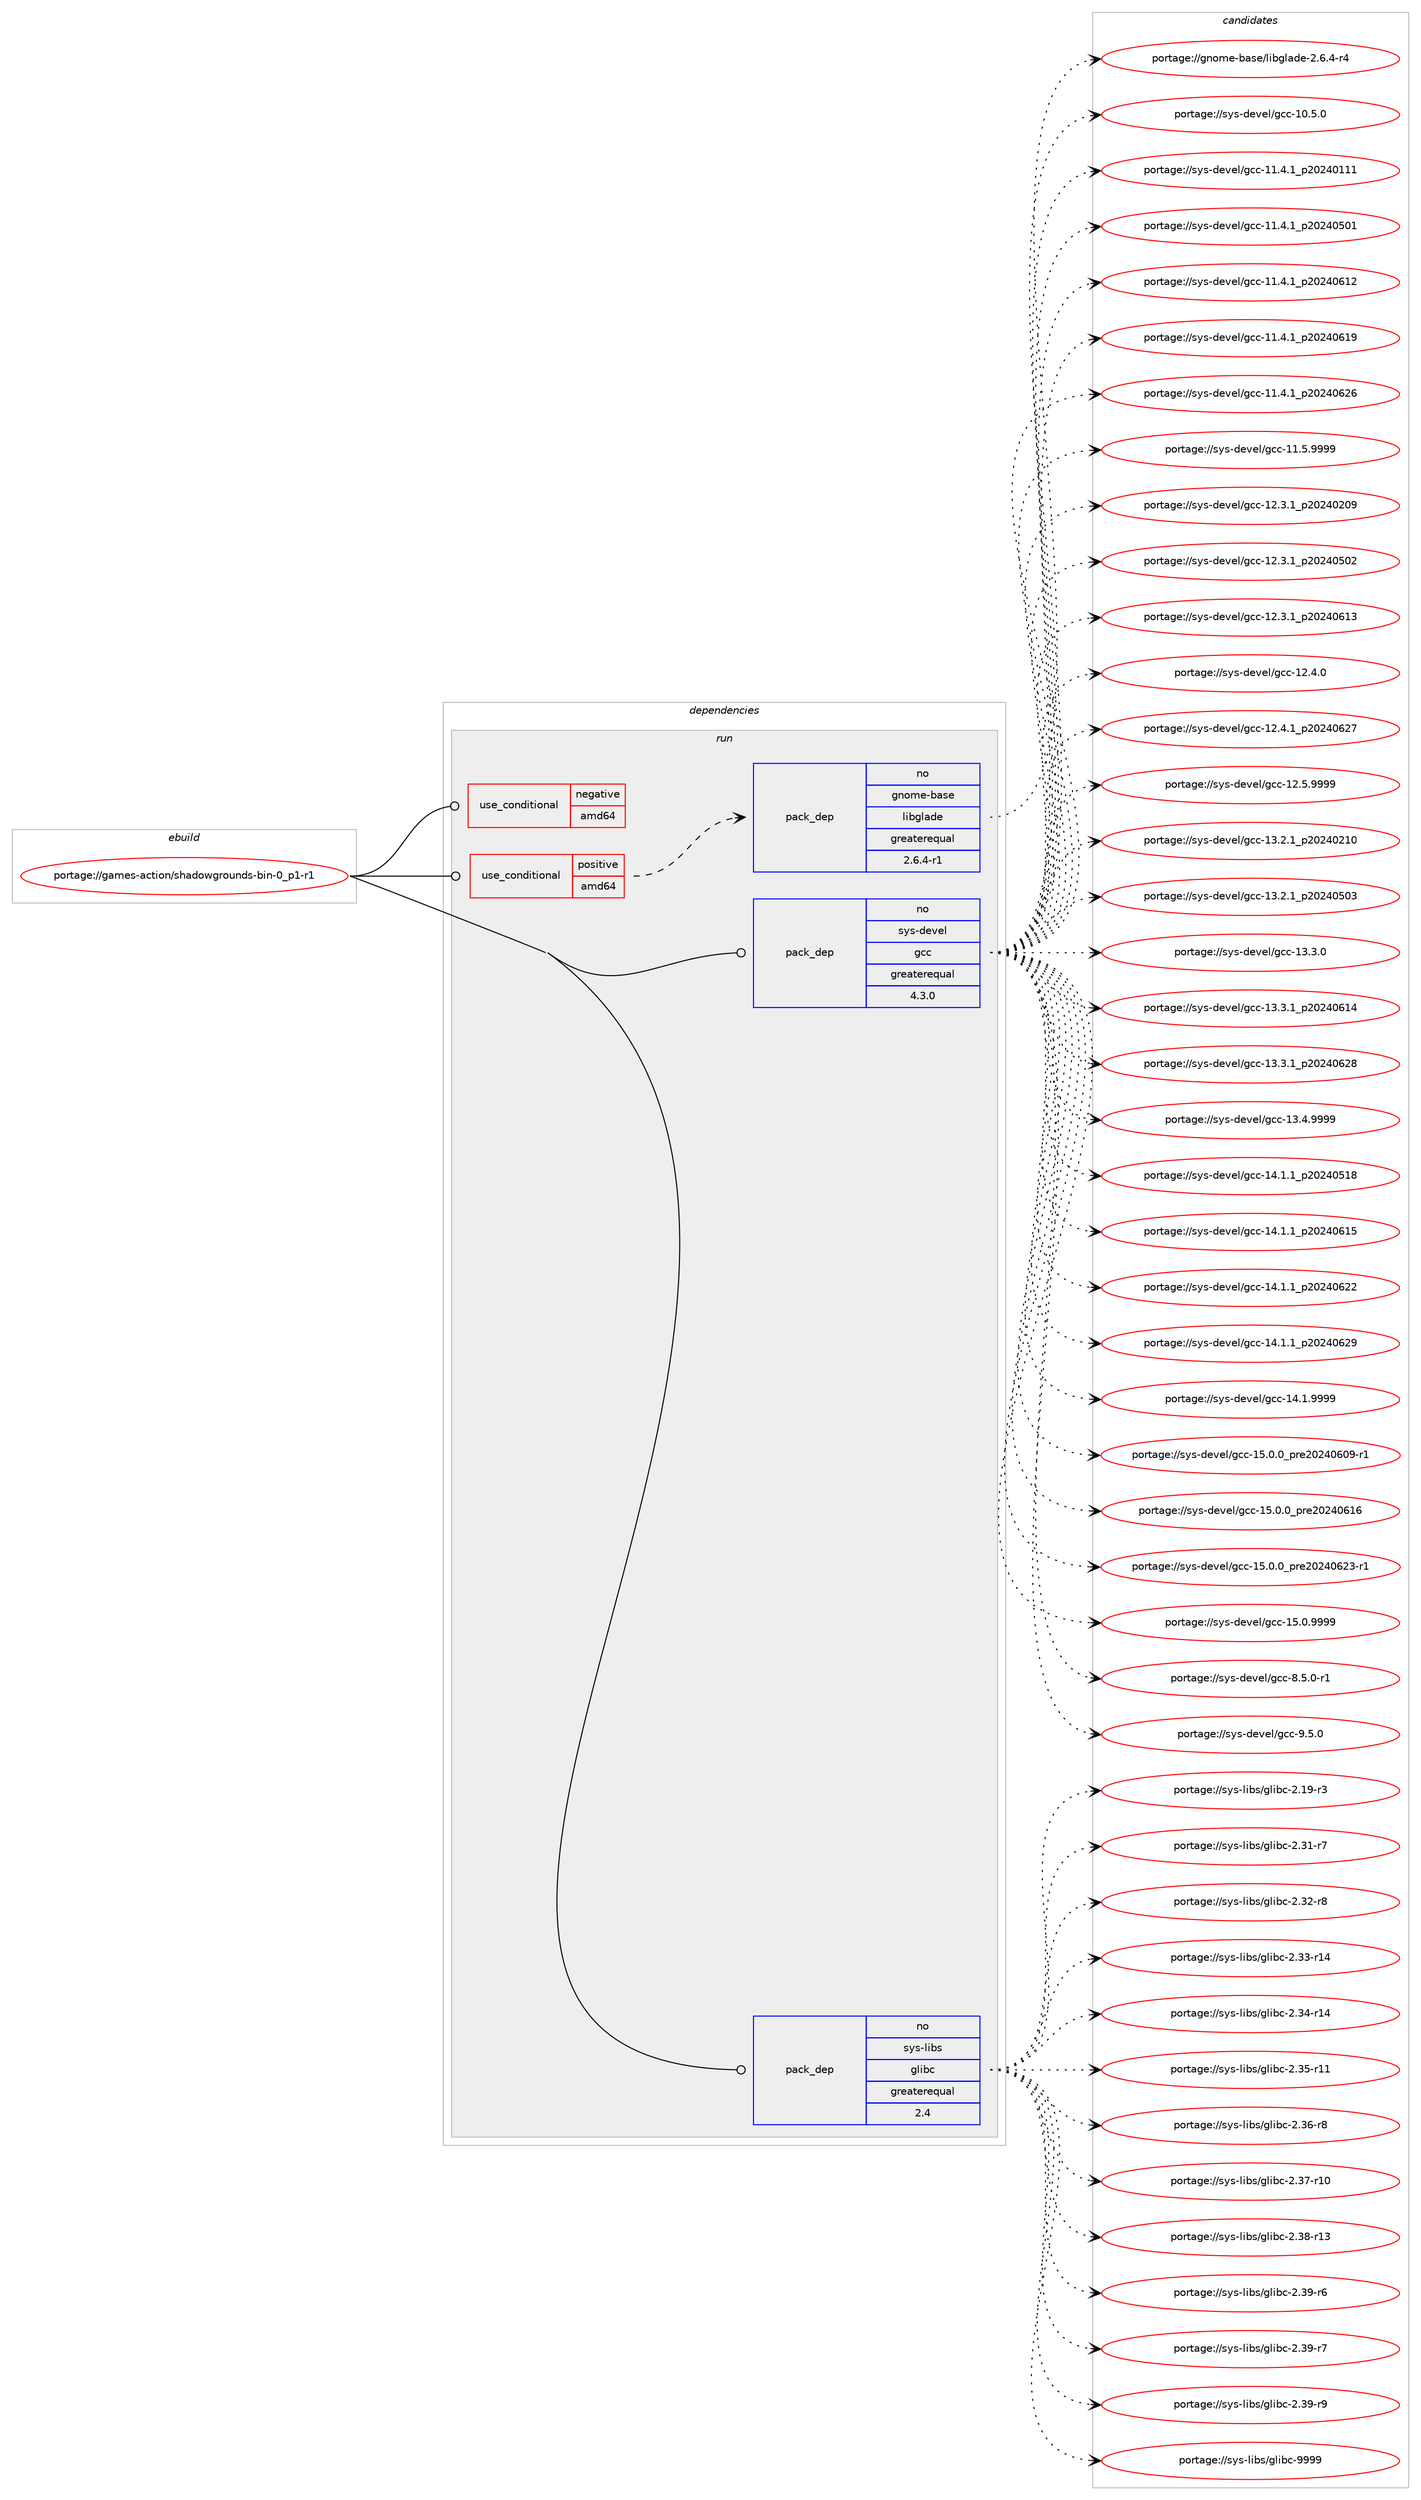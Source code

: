 digraph prolog {

# *************
# Graph options
# *************

newrank=true;
concentrate=true;
compound=true;
graph [rankdir=LR,fontname=Helvetica,fontsize=10,ranksep=1.5];#, ranksep=2.5, nodesep=0.2];
edge  [arrowhead=vee];
node  [fontname=Helvetica,fontsize=10];

# **********
# The ebuild
# **********

subgraph cluster_leftcol {
color=gray;
rank=same;
label=<<i>ebuild</i>>;
id [label="portage://games-action/shadowgrounds-bin-0_p1-r1", color=red, width=4, href="../games-action/shadowgrounds-bin-0_p1-r1.svg"];
}

# ****************
# The dependencies
# ****************

subgraph cluster_midcol {
color=gray;
label=<<i>dependencies</i>>;
subgraph cluster_compile {
fillcolor="#eeeeee";
style=filled;
label=<<i>compile</i>>;
}
subgraph cluster_compileandrun {
fillcolor="#eeeeee";
style=filled;
label=<<i>compile and run</i>>;
}
subgraph cluster_run {
fillcolor="#eeeeee";
style=filled;
label=<<i>run</i>>;
subgraph cond61394 {
dependency114094 [label=<<TABLE BORDER="0" CELLBORDER="1" CELLSPACING="0" CELLPADDING="4"><TR><TD ROWSPAN="3" CELLPADDING="10">use_conditional</TD></TR><TR><TD>negative</TD></TR><TR><TD>amd64</TD></TR></TABLE>>, shape=none, color=red];
# *** BEGIN UNKNOWN DEPENDENCY TYPE (TODO) ***
# dependency114094 -> package_dependency(portage://games-action/shadowgrounds-bin-0_p1-r1,run,no,gnome-base,libglade,none,[,,],[],[])
# *** END UNKNOWN DEPENDENCY TYPE (TODO) ***

# *** BEGIN UNKNOWN DEPENDENCY TYPE (TODO) ***
# dependency114094 -> package_dependency(portage://games-action/shadowgrounds-bin-0_p1-r1,run,no,sys-libs,zlib,none,[,,],[],[])
# *** END UNKNOWN DEPENDENCY TYPE (TODO) ***

}
id:e -> dependency114094:w [weight=20,style="solid",arrowhead="odot"];
subgraph cond61395 {
dependency114095 [label=<<TABLE BORDER="0" CELLBORDER="1" CELLSPACING="0" CELLPADDING="4"><TR><TD ROWSPAN="3" CELLPADDING="10">use_conditional</TD></TR><TR><TD>positive</TD></TR><TR><TD>amd64</TD></TR></TABLE>>, shape=none, color=red];
subgraph pack51242 {
dependency114096 [label=<<TABLE BORDER="0" CELLBORDER="1" CELLSPACING="0" CELLPADDING="4" WIDTH="220"><TR><TD ROWSPAN="6" CELLPADDING="30">pack_dep</TD></TR><TR><TD WIDTH="110">no</TD></TR><TR><TD>gnome-base</TD></TR><TR><TD>libglade</TD></TR><TR><TD>greaterequal</TD></TR><TR><TD>2.6.4-r1</TD></TR></TABLE>>, shape=none, color=blue];
}
dependency114095:e -> dependency114096:w [weight=20,style="dashed",arrowhead="vee"];
# *** BEGIN UNKNOWN DEPENDENCY TYPE (TODO) ***
# dependency114095 -> package_dependency(portage://games-action/shadowgrounds-bin-0_p1-r1,run,no,sys-libs,zlib,none,[,,],[],[use(enable(abi_x86_32),negative)])
# *** END UNKNOWN DEPENDENCY TYPE (TODO) ***

}
id:e -> dependency114095:w [weight=20,style="solid",arrowhead="odot"];
subgraph pack51243 {
dependency114097 [label=<<TABLE BORDER="0" CELLBORDER="1" CELLSPACING="0" CELLPADDING="4" WIDTH="220"><TR><TD ROWSPAN="6" CELLPADDING="30">pack_dep</TD></TR><TR><TD WIDTH="110">no</TD></TR><TR><TD>sys-devel</TD></TR><TR><TD>gcc</TD></TR><TR><TD>greaterequal</TD></TR><TR><TD>4.3.0</TD></TR></TABLE>>, shape=none, color=blue];
}
id:e -> dependency114097:w [weight=20,style="solid",arrowhead="odot"];
subgraph pack51244 {
dependency114098 [label=<<TABLE BORDER="0" CELLBORDER="1" CELLSPACING="0" CELLPADDING="4" WIDTH="220"><TR><TD ROWSPAN="6" CELLPADDING="30">pack_dep</TD></TR><TR><TD WIDTH="110">no</TD></TR><TR><TD>sys-libs</TD></TR><TR><TD>glibc</TD></TR><TR><TD>greaterequal</TD></TR><TR><TD>2.4</TD></TR></TABLE>>, shape=none, color=blue];
}
id:e -> dependency114098:w [weight=20,style="solid",arrowhead="odot"];
}
}

# **************
# The candidates
# **************

subgraph cluster_choices {
rank=same;
color=gray;
label=<<i>candidates</i>>;

subgraph choice51242 {
color=black;
nodesep=1;
choice1031101111091014598971151014710810598103108971001014550465446524511452 [label="portage://gnome-base/libglade-2.6.4-r4", color=red, width=4,href="../gnome-base/libglade-2.6.4-r4.svg"];
dependency114096:e -> choice1031101111091014598971151014710810598103108971001014550465446524511452:w [style=dotted,weight="100"];
}
subgraph choice51243 {
color=black;
nodesep=1;
choice1151211154510010111810110847103999945494846534648 [label="portage://sys-devel/gcc-10.5.0", color=red, width=4,href="../sys-devel/gcc-10.5.0.svg"];
choice1151211154510010111810110847103999945494946524649951125048505248494949 [label="portage://sys-devel/gcc-11.4.1_p20240111", color=red, width=4,href="../sys-devel/gcc-11.4.1_p20240111.svg"];
choice1151211154510010111810110847103999945494946524649951125048505248534849 [label="portage://sys-devel/gcc-11.4.1_p20240501", color=red, width=4,href="../sys-devel/gcc-11.4.1_p20240501.svg"];
choice1151211154510010111810110847103999945494946524649951125048505248544950 [label="portage://sys-devel/gcc-11.4.1_p20240612", color=red, width=4,href="../sys-devel/gcc-11.4.1_p20240612.svg"];
choice1151211154510010111810110847103999945494946524649951125048505248544957 [label="portage://sys-devel/gcc-11.4.1_p20240619", color=red, width=4,href="../sys-devel/gcc-11.4.1_p20240619.svg"];
choice1151211154510010111810110847103999945494946524649951125048505248545054 [label="portage://sys-devel/gcc-11.4.1_p20240626", color=red, width=4,href="../sys-devel/gcc-11.4.1_p20240626.svg"];
choice1151211154510010111810110847103999945494946534657575757 [label="portage://sys-devel/gcc-11.5.9999", color=red, width=4,href="../sys-devel/gcc-11.5.9999.svg"];
choice1151211154510010111810110847103999945495046514649951125048505248504857 [label="portage://sys-devel/gcc-12.3.1_p20240209", color=red, width=4,href="../sys-devel/gcc-12.3.1_p20240209.svg"];
choice1151211154510010111810110847103999945495046514649951125048505248534850 [label="portage://sys-devel/gcc-12.3.1_p20240502", color=red, width=4,href="../sys-devel/gcc-12.3.1_p20240502.svg"];
choice1151211154510010111810110847103999945495046514649951125048505248544951 [label="portage://sys-devel/gcc-12.3.1_p20240613", color=red, width=4,href="../sys-devel/gcc-12.3.1_p20240613.svg"];
choice1151211154510010111810110847103999945495046524648 [label="portage://sys-devel/gcc-12.4.0", color=red, width=4,href="../sys-devel/gcc-12.4.0.svg"];
choice1151211154510010111810110847103999945495046524649951125048505248545055 [label="portage://sys-devel/gcc-12.4.1_p20240627", color=red, width=4,href="../sys-devel/gcc-12.4.1_p20240627.svg"];
choice1151211154510010111810110847103999945495046534657575757 [label="portage://sys-devel/gcc-12.5.9999", color=red, width=4,href="../sys-devel/gcc-12.5.9999.svg"];
choice1151211154510010111810110847103999945495146504649951125048505248504948 [label="portage://sys-devel/gcc-13.2.1_p20240210", color=red, width=4,href="../sys-devel/gcc-13.2.1_p20240210.svg"];
choice1151211154510010111810110847103999945495146504649951125048505248534851 [label="portage://sys-devel/gcc-13.2.1_p20240503", color=red, width=4,href="../sys-devel/gcc-13.2.1_p20240503.svg"];
choice1151211154510010111810110847103999945495146514648 [label="portage://sys-devel/gcc-13.3.0", color=red, width=4,href="../sys-devel/gcc-13.3.0.svg"];
choice1151211154510010111810110847103999945495146514649951125048505248544952 [label="portage://sys-devel/gcc-13.3.1_p20240614", color=red, width=4,href="../sys-devel/gcc-13.3.1_p20240614.svg"];
choice1151211154510010111810110847103999945495146514649951125048505248545056 [label="portage://sys-devel/gcc-13.3.1_p20240628", color=red, width=4,href="../sys-devel/gcc-13.3.1_p20240628.svg"];
choice1151211154510010111810110847103999945495146524657575757 [label="portage://sys-devel/gcc-13.4.9999", color=red, width=4,href="../sys-devel/gcc-13.4.9999.svg"];
choice1151211154510010111810110847103999945495246494649951125048505248534956 [label="portage://sys-devel/gcc-14.1.1_p20240518", color=red, width=4,href="../sys-devel/gcc-14.1.1_p20240518.svg"];
choice1151211154510010111810110847103999945495246494649951125048505248544953 [label="portage://sys-devel/gcc-14.1.1_p20240615", color=red, width=4,href="../sys-devel/gcc-14.1.1_p20240615.svg"];
choice1151211154510010111810110847103999945495246494649951125048505248545050 [label="portage://sys-devel/gcc-14.1.1_p20240622", color=red, width=4,href="../sys-devel/gcc-14.1.1_p20240622.svg"];
choice1151211154510010111810110847103999945495246494649951125048505248545057 [label="portage://sys-devel/gcc-14.1.1_p20240629", color=red, width=4,href="../sys-devel/gcc-14.1.1_p20240629.svg"];
choice1151211154510010111810110847103999945495246494657575757 [label="portage://sys-devel/gcc-14.1.9999", color=red, width=4,href="../sys-devel/gcc-14.1.9999.svg"];
choice11512111545100101118101108471039999454953464846489511211410150485052485448574511449 [label="portage://sys-devel/gcc-15.0.0_pre20240609-r1", color=red, width=4,href="../sys-devel/gcc-15.0.0_pre20240609-r1.svg"];
choice1151211154510010111810110847103999945495346484648951121141015048505248544954 [label="portage://sys-devel/gcc-15.0.0_pre20240616", color=red, width=4,href="../sys-devel/gcc-15.0.0_pre20240616.svg"];
choice11512111545100101118101108471039999454953464846489511211410150485052485450514511449 [label="portage://sys-devel/gcc-15.0.0_pre20240623-r1", color=red, width=4,href="../sys-devel/gcc-15.0.0_pre20240623-r1.svg"];
choice1151211154510010111810110847103999945495346484657575757 [label="portage://sys-devel/gcc-15.0.9999", color=red, width=4,href="../sys-devel/gcc-15.0.9999.svg"];
choice115121115451001011181011084710399994556465346484511449 [label="portage://sys-devel/gcc-8.5.0-r1", color=red, width=4,href="../sys-devel/gcc-8.5.0-r1.svg"];
choice11512111545100101118101108471039999455746534648 [label="portage://sys-devel/gcc-9.5.0", color=red, width=4,href="../sys-devel/gcc-9.5.0.svg"];
dependency114097:e -> choice1151211154510010111810110847103999945494846534648:w [style=dotted,weight="100"];
dependency114097:e -> choice1151211154510010111810110847103999945494946524649951125048505248494949:w [style=dotted,weight="100"];
dependency114097:e -> choice1151211154510010111810110847103999945494946524649951125048505248534849:w [style=dotted,weight="100"];
dependency114097:e -> choice1151211154510010111810110847103999945494946524649951125048505248544950:w [style=dotted,weight="100"];
dependency114097:e -> choice1151211154510010111810110847103999945494946524649951125048505248544957:w [style=dotted,weight="100"];
dependency114097:e -> choice1151211154510010111810110847103999945494946524649951125048505248545054:w [style=dotted,weight="100"];
dependency114097:e -> choice1151211154510010111810110847103999945494946534657575757:w [style=dotted,weight="100"];
dependency114097:e -> choice1151211154510010111810110847103999945495046514649951125048505248504857:w [style=dotted,weight="100"];
dependency114097:e -> choice1151211154510010111810110847103999945495046514649951125048505248534850:w [style=dotted,weight="100"];
dependency114097:e -> choice1151211154510010111810110847103999945495046514649951125048505248544951:w [style=dotted,weight="100"];
dependency114097:e -> choice1151211154510010111810110847103999945495046524648:w [style=dotted,weight="100"];
dependency114097:e -> choice1151211154510010111810110847103999945495046524649951125048505248545055:w [style=dotted,weight="100"];
dependency114097:e -> choice1151211154510010111810110847103999945495046534657575757:w [style=dotted,weight="100"];
dependency114097:e -> choice1151211154510010111810110847103999945495146504649951125048505248504948:w [style=dotted,weight="100"];
dependency114097:e -> choice1151211154510010111810110847103999945495146504649951125048505248534851:w [style=dotted,weight="100"];
dependency114097:e -> choice1151211154510010111810110847103999945495146514648:w [style=dotted,weight="100"];
dependency114097:e -> choice1151211154510010111810110847103999945495146514649951125048505248544952:w [style=dotted,weight="100"];
dependency114097:e -> choice1151211154510010111810110847103999945495146514649951125048505248545056:w [style=dotted,weight="100"];
dependency114097:e -> choice1151211154510010111810110847103999945495146524657575757:w [style=dotted,weight="100"];
dependency114097:e -> choice1151211154510010111810110847103999945495246494649951125048505248534956:w [style=dotted,weight="100"];
dependency114097:e -> choice1151211154510010111810110847103999945495246494649951125048505248544953:w [style=dotted,weight="100"];
dependency114097:e -> choice1151211154510010111810110847103999945495246494649951125048505248545050:w [style=dotted,weight="100"];
dependency114097:e -> choice1151211154510010111810110847103999945495246494649951125048505248545057:w [style=dotted,weight="100"];
dependency114097:e -> choice1151211154510010111810110847103999945495246494657575757:w [style=dotted,weight="100"];
dependency114097:e -> choice11512111545100101118101108471039999454953464846489511211410150485052485448574511449:w [style=dotted,weight="100"];
dependency114097:e -> choice1151211154510010111810110847103999945495346484648951121141015048505248544954:w [style=dotted,weight="100"];
dependency114097:e -> choice11512111545100101118101108471039999454953464846489511211410150485052485450514511449:w [style=dotted,weight="100"];
dependency114097:e -> choice1151211154510010111810110847103999945495346484657575757:w [style=dotted,weight="100"];
dependency114097:e -> choice115121115451001011181011084710399994556465346484511449:w [style=dotted,weight="100"];
dependency114097:e -> choice11512111545100101118101108471039999455746534648:w [style=dotted,weight="100"];
}
subgraph choice51244 {
color=black;
nodesep=1;
choice115121115451081059811547103108105989945504649574511451 [label="portage://sys-libs/glibc-2.19-r3", color=red, width=4,href="../sys-libs/glibc-2.19-r3.svg"];
choice115121115451081059811547103108105989945504651494511455 [label="portage://sys-libs/glibc-2.31-r7", color=red, width=4,href="../sys-libs/glibc-2.31-r7.svg"];
choice115121115451081059811547103108105989945504651504511456 [label="portage://sys-libs/glibc-2.32-r8", color=red, width=4,href="../sys-libs/glibc-2.32-r8.svg"];
choice11512111545108105981154710310810598994550465151451144952 [label="portage://sys-libs/glibc-2.33-r14", color=red, width=4,href="../sys-libs/glibc-2.33-r14.svg"];
choice11512111545108105981154710310810598994550465152451144952 [label="portage://sys-libs/glibc-2.34-r14", color=red, width=4,href="../sys-libs/glibc-2.34-r14.svg"];
choice11512111545108105981154710310810598994550465153451144949 [label="portage://sys-libs/glibc-2.35-r11", color=red, width=4,href="../sys-libs/glibc-2.35-r11.svg"];
choice115121115451081059811547103108105989945504651544511456 [label="portage://sys-libs/glibc-2.36-r8", color=red, width=4,href="../sys-libs/glibc-2.36-r8.svg"];
choice11512111545108105981154710310810598994550465155451144948 [label="portage://sys-libs/glibc-2.37-r10", color=red, width=4,href="../sys-libs/glibc-2.37-r10.svg"];
choice11512111545108105981154710310810598994550465156451144951 [label="portage://sys-libs/glibc-2.38-r13", color=red, width=4,href="../sys-libs/glibc-2.38-r13.svg"];
choice115121115451081059811547103108105989945504651574511454 [label="portage://sys-libs/glibc-2.39-r6", color=red, width=4,href="../sys-libs/glibc-2.39-r6.svg"];
choice115121115451081059811547103108105989945504651574511455 [label="portage://sys-libs/glibc-2.39-r7", color=red, width=4,href="../sys-libs/glibc-2.39-r7.svg"];
choice115121115451081059811547103108105989945504651574511457 [label="portage://sys-libs/glibc-2.39-r9", color=red, width=4,href="../sys-libs/glibc-2.39-r9.svg"];
choice11512111545108105981154710310810598994557575757 [label="portage://sys-libs/glibc-9999", color=red, width=4,href="../sys-libs/glibc-9999.svg"];
dependency114098:e -> choice115121115451081059811547103108105989945504649574511451:w [style=dotted,weight="100"];
dependency114098:e -> choice115121115451081059811547103108105989945504651494511455:w [style=dotted,weight="100"];
dependency114098:e -> choice115121115451081059811547103108105989945504651504511456:w [style=dotted,weight="100"];
dependency114098:e -> choice11512111545108105981154710310810598994550465151451144952:w [style=dotted,weight="100"];
dependency114098:e -> choice11512111545108105981154710310810598994550465152451144952:w [style=dotted,weight="100"];
dependency114098:e -> choice11512111545108105981154710310810598994550465153451144949:w [style=dotted,weight="100"];
dependency114098:e -> choice115121115451081059811547103108105989945504651544511456:w [style=dotted,weight="100"];
dependency114098:e -> choice11512111545108105981154710310810598994550465155451144948:w [style=dotted,weight="100"];
dependency114098:e -> choice11512111545108105981154710310810598994550465156451144951:w [style=dotted,weight="100"];
dependency114098:e -> choice115121115451081059811547103108105989945504651574511454:w [style=dotted,weight="100"];
dependency114098:e -> choice115121115451081059811547103108105989945504651574511455:w [style=dotted,weight="100"];
dependency114098:e -> choice115121115451081059811547103108105989945504651574511457:w [style=dotted,weight="100"];
dependency114098:e -> choice11512111545108105981154710310810598994557575757:w [style=dotted,weight="100"];
}
}

}
